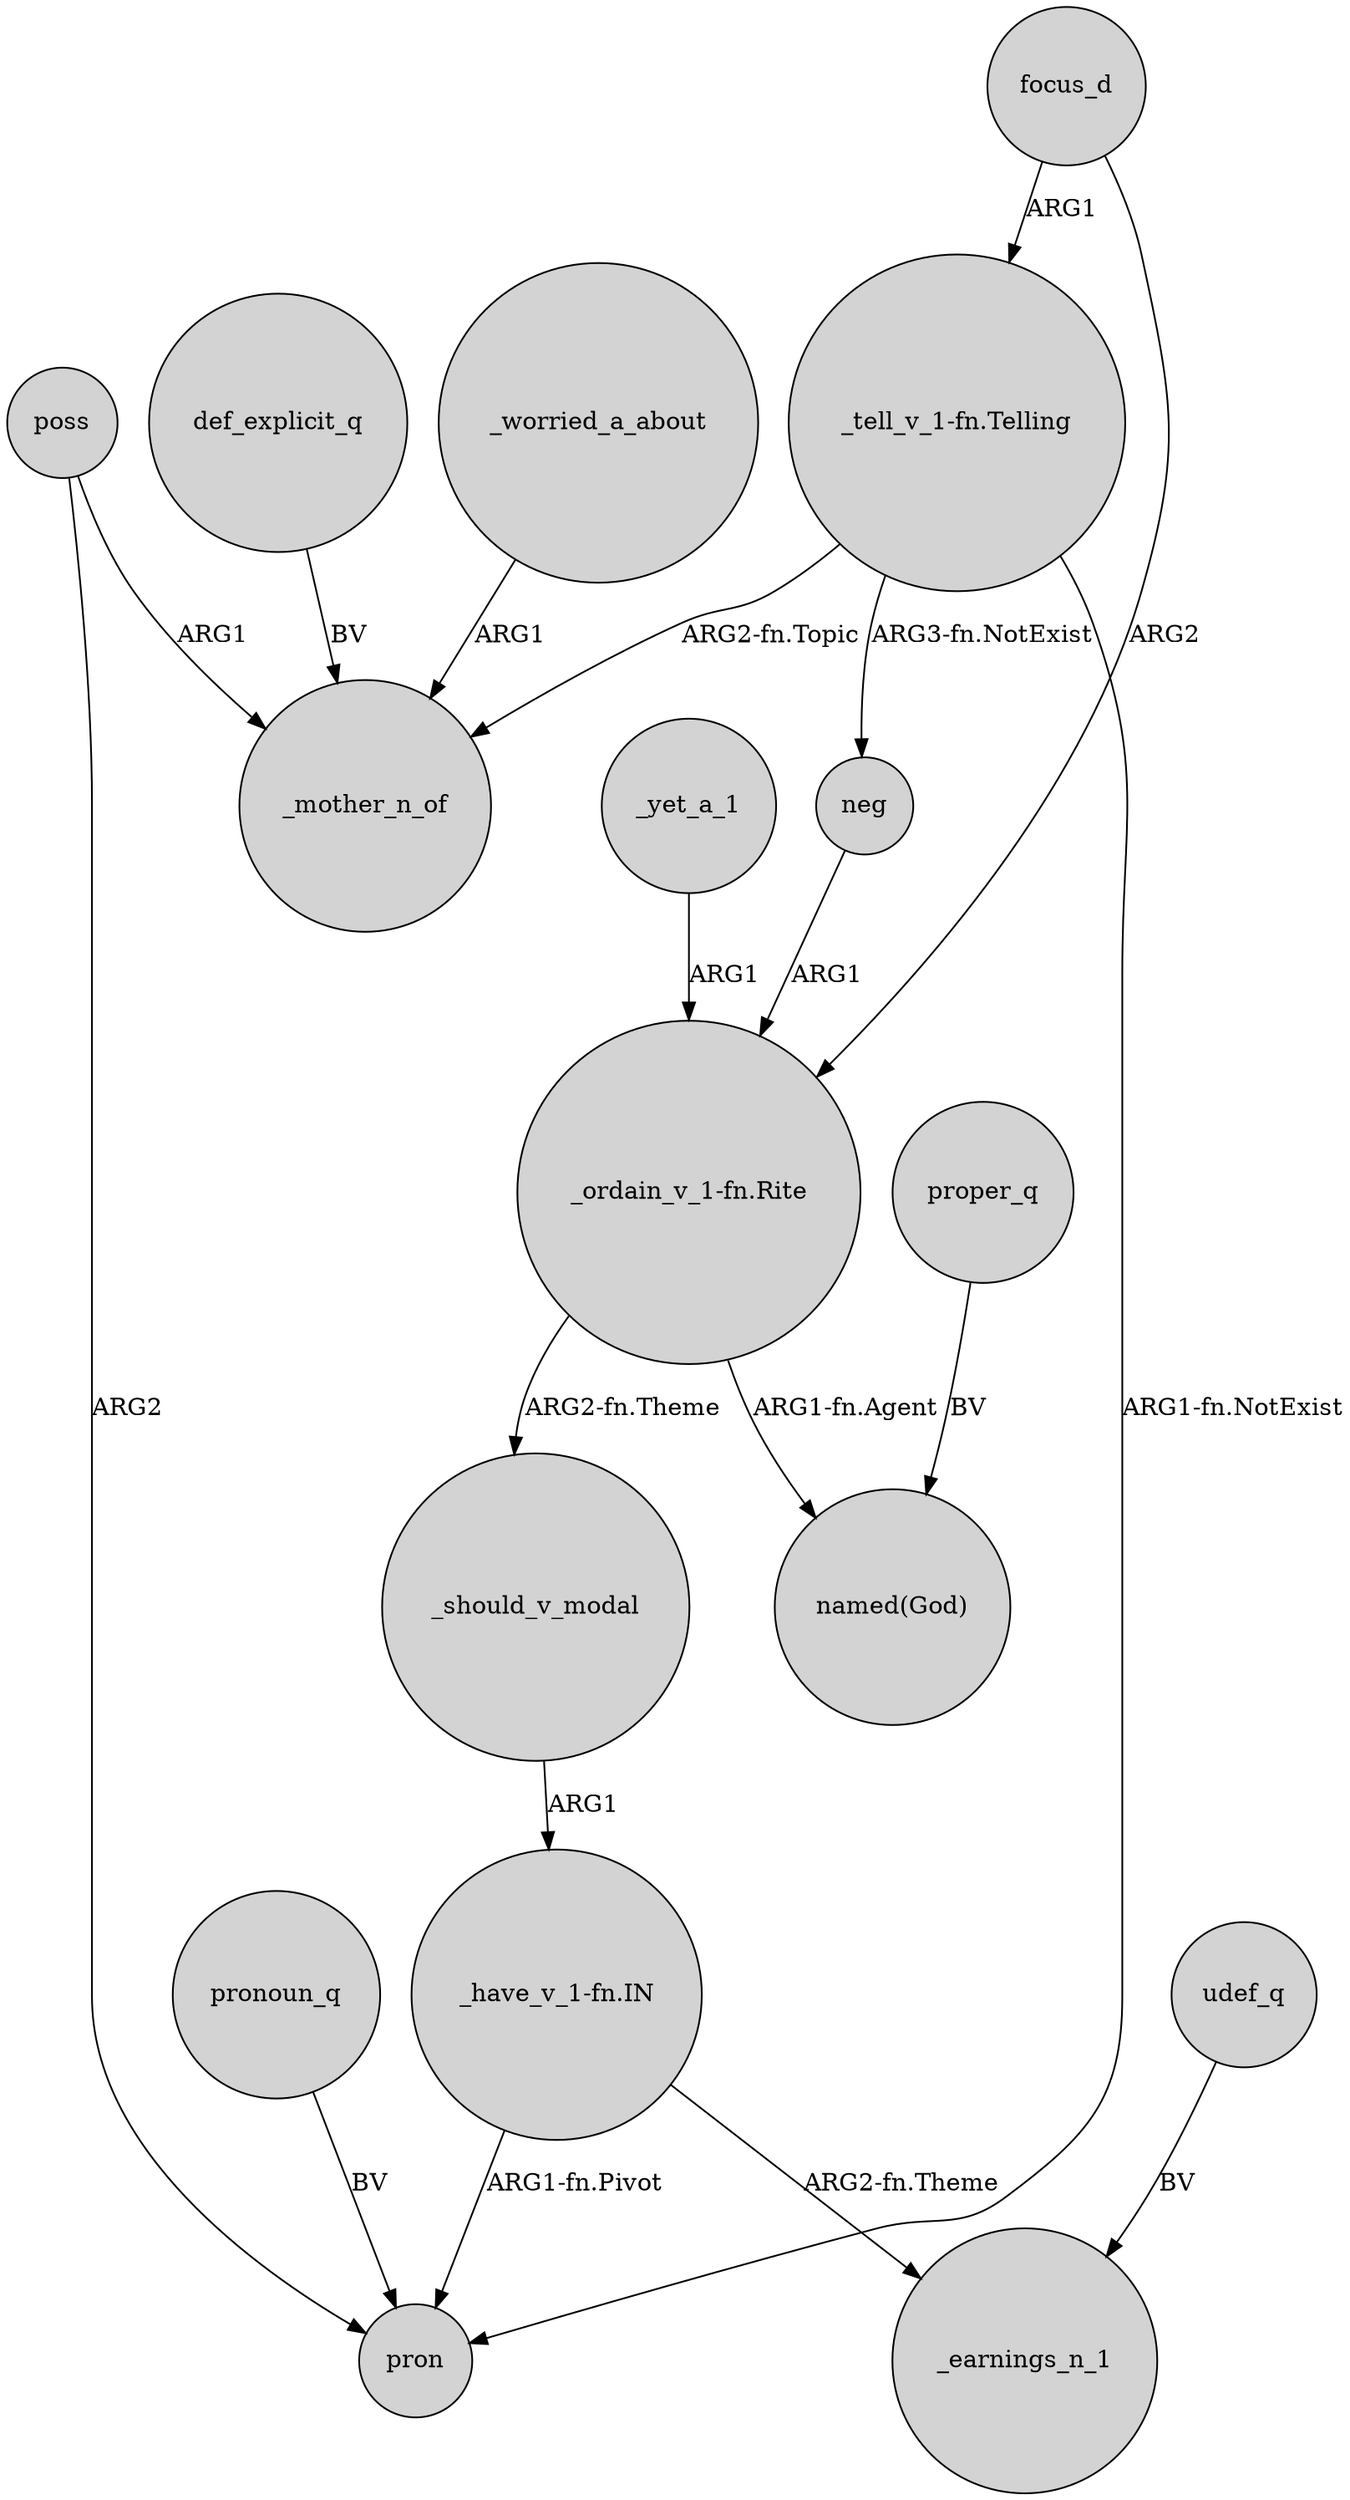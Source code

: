 digraph {
	node [shape=circle style=filled]
	proper_q -> "named(God)" [label=BV]
	poss -> pron [label=ARG2]
	neg -> "_ordain_v_1-fn.Rite" [label=ARG1]
	def_explicit_q -> _mother_n_of [label=BV]
	focus_d -> "_ordain_v_1-fn.Rite" [label=ARG2]
	udef_q -> _earnings_n_1 [label=BV]
	"_tell_v_1-fn.Telling" -> neg [label="ARG3-fn.NotExist"]
	_worried_a_about -> _mother_n_of [label=ARG1]
	"_have_v_1-fn.IN" -> pron [label="ARG1-fn.Pivot"]
	_should_v_modal -> "_have_v_1-fn.IN" [label=ARG1]
	_yet_a_1 -> "_ordain_v_1-fn.Rite" [label=ARG1]
	focus_d -> "_tell_v_1-fn.Telling" [label=ARG1]
	pronoun_q -> pron [label=BV]
	"_ordain_v_1-fn.Rite" -> "named(God)" [label="ARG1-fn.Agent"]
	poss -> _mother_n_of [label=ARG1]
	"_tell_v_1-fn.Telling" -> _mother_n_of [label="ARG2-fn.Topic"]
	"_have_v_1-fn.IN" -> _earnings_n_1 [label="ARG2-fn.Theme"]
	"_ordain_v_1-fn.Rite" -> _should_v_modal [label="ARG2-fn.Theme"]
	"_tell_v_1-fn.Telling" -> pron [label="ARG1-fn.NotExist"]
}
